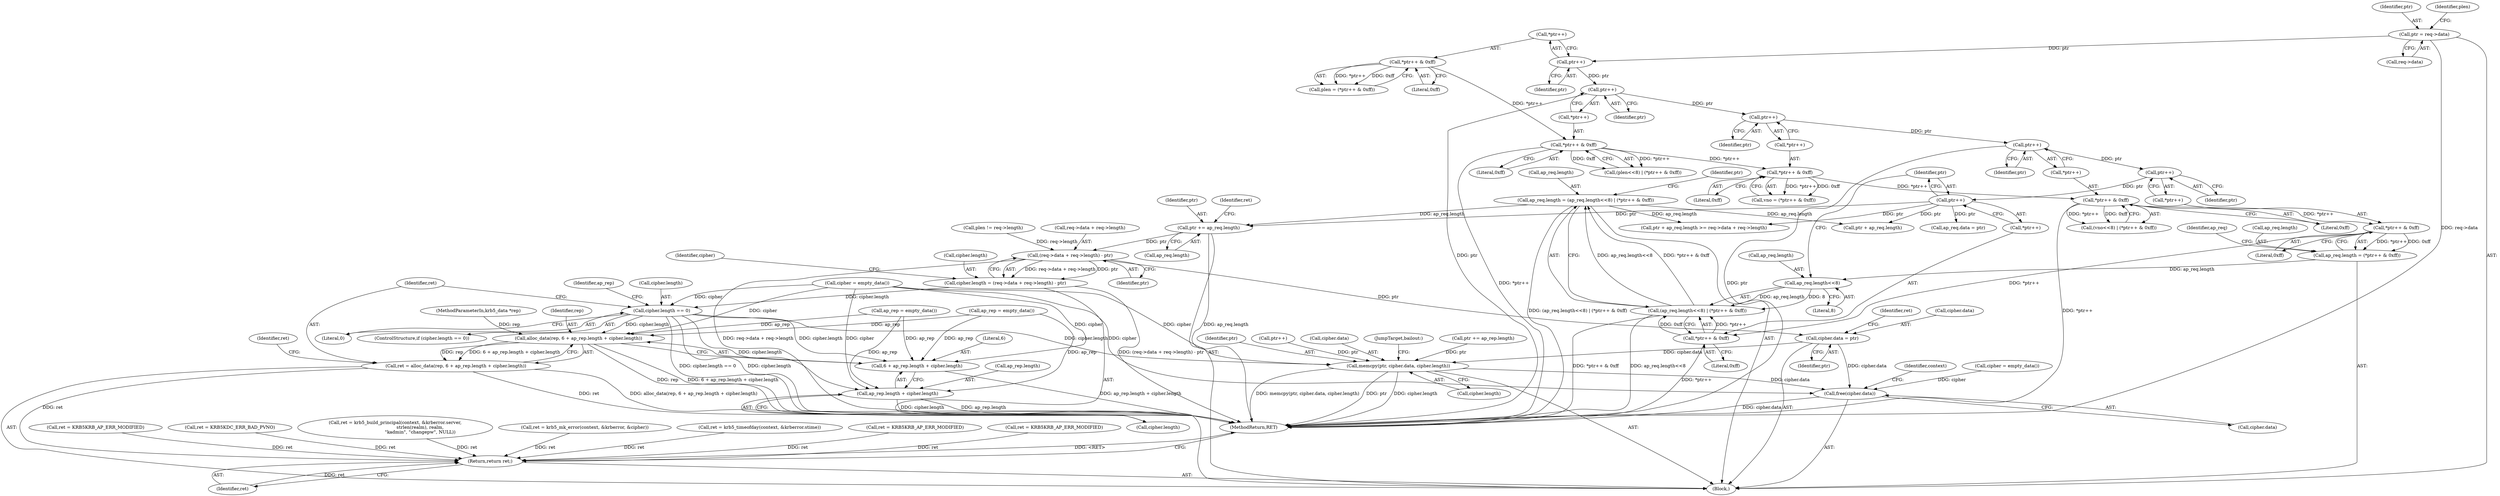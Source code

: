 digraph "0_krb5_cf1a0c411b2668c57c41e9c4efd15ba17b6b322c@pointer" {
"1000353" [label="(Call,ptr += ap_req.length)"];
"1000306" [label="(Call,ap_req.length = (ap_req.length<<8) | (*ptr++ & 0xff))"];
"1000310" [label="(Call,(ap_req.length<<8) | (*ptr++ & 0xff))"];
"1000311" [label="(Call,ap_req.length<<8)"];
"1000297" [label="(Call,ap_req.length = (*ptr++ & 0xff))"];
"1000301" [label="(Call,*ptr++ & 0xff)"];
"1000270" [label="(Call,*ptr++ & 0xff)"];
"1000259" [label="(Call,*ptr++ & 0xff)"];
"1000233" [label="(Call,*ptr++ & 0xff)"];
"1000222" [label="(Call,*ptr++ & 0xff)"];
"1000316" [label="(Call,*ptr++ & 0xff)"];
"1000318" [label="(Call,ptr++)"];
"1000303" [label="(Call,ptr++)"];
"1000272" [label="(Call,ptr++)"];
"1000261" [label="(Call,ptr++)"];
"1000235" [label="(Call,ptr++)"];
"1000224" [label="(Call,ptr++)"];
"1000215" [label="(Call,ptr = req->data)"];
"1000466" [label="(Call,(req->data + req->length) - ptr)"];
"1000462" [label="(Call,cipher.length = (req->data + req->length) - ptr)"];
"1001006" [label="(Call,cipher.length == 0)"];
"1001129" [label="(Call,alloc_data(rep, 6 + ap_rep.length + cipher.length))"];
"1001127" [label="(Call,ret = alloc_data(rep, 6 + ap_rep.length + cipher.length))"];
"1001258" [label="(Return,return ret;)"];
"1001131" [label="(Call,6 + ap_rep.length + cipher.length)"];
"1001133" [label="(Call,ap_rep.length + cipher.length)"];
"1001216" [label="(Call,memcpy(ptr, cipher.data, cipher.length))"];
"1001242" [label="(Call,free(cipher.data))"];
"1000475" [label="(Call,cipher.data = ptr)"];
"1001259" [label="(Identifier,ret)"];
"1001258" [label="(Return,return ret;)"];
"1000481" [label="(Identifier,ret)"];
"1000129" [label="(MethodParameterIn,krb5_data *rep)"];
"1000336" [label="(Call,ret = KRB5KRB_AP_ERR_MODIFIED)"];
"1000466" [label="(Call,(req->data + req->length) - ptr)"];
"1000216" [label="(Identifier,ptr)"];
"1000298" [label="(Call,ap_req.length)"];
"1000224" [label="(Call,ptr++)"];
"1000263" [label="(Literal,0xff)"];
"1000324" [label="(Identifier,ptr)"];
"1000270" [label="(Call,*ptr++ & 0xff)"];
"1000315" [label="(Literal,8)"];
"1000302" [label="(Call,*ptr++)"];
"1000284" [label="(Call,ret = KRB5KDC_ERR_BAD_PVNO)"];
"1001129" [label="(Call,alloc_data(rep, 6 + ap_rep.length + cipher.length))"];
"1000272" [label="(Call,ptr++)"];
"1000225" [label="(Identifier,ptr)"];
"1000257" [label="(Call,vno = (*ptr++ & 0xff))"];
"1000306" [label="(Call,ap_req.length = (ap_req.length<<8) | (*ptr++ & 0xff))"];
"1001010" [label="(Literal,0)"];
"1000322" [label="(Call,ptr + ap_req.length >= req->data + req->length)"];
"1001006" [label="(Call,cipher.length == 0)"];
"1000297" [label="(Call,ap_req.length = (*ptr++ & 0xff))"];
"1001247" [label="(Identifier,context)"];
"1000311" [label="(Call,ap_req.length<<8)"];
"1001137" [label="(Call,cipher.length)"];
"1000317" [label="(Call,*ptr++)"];
"1001191" [label="(Call,ptr++)"];
"1000235" [label="(Call,ptr++)"];
"1000477" [label="(Identifier,cipher)"];
"1001216" [label="(Call,memcpy(ptr, cipher.data, cipher.length))"];
"1000467" [label="(Call,req->data + req->length)"];
"1000312" [label="(Call,ap_req.length)"];
"1000226" [label="(Literal,0xff)"];
"1000301" [label="(Call,*ptr++ & 0xff)"];
"1001131" [label="(Call,6 + ap_rep.length + cipher.length)"];
"1000354" [label="(Identifier,ptr)"];
"1001221" [label="(Call,cipher.length)"];
"1001243" [label="(Call,cipher.data)"];
"1000318" [label="(Call,ptr++)"];
"1000259" [label="(Call,*ptr++ & 0xff)"];
"1000476" [label="(Call,cipher.data)"];
"1000305" [label="(Literal,0xff)"];
"1001130" [label="(Identifier,rep)"];
"1000353" [label="(Call,ptr += ap_req.length)"];
"1001218" [label="(Call,cipher.data)"];
"1000217" [label="(Call,req->data)"];
"1000274" [label="(Literal,0xff)"];
"1000130" [label="(Block,)"];
"1001082" [label="(Call,ret = krb5_build_principal(context, &krberror.server,\n                                   strlen(realm), realm,\n                                   \"kadmin\", \"changepw\", NULL))"];
"1000271" [label="(Call,*ptr++)"];
"1001224" [label="(JumpTarget,bailout:)"];
"1000310" [label="(Call,(ap_req.length<<8) | (*ptr++ & 0xff))"];
"1000463" [label="(Call,cipher.length)"];
"1000953" [label="(Call,cipher = empty_data())"];
"1000323" [label="(Call,ptr + ap_req.length)"];
"1001211" [label="(Call,ptr += ap_rep.length)"];
"1000320" [label="(Literal,0xff)"];
"1000307" [label="(Call,ap_req.length)"];
"1001141" [label="(Identifier,ret)"];
"1001111" [label="(Call,ret = krb5_mk_error(context, &krberror, &cipher))"];
"1001242" [label="(Call,free(cipher.data))"];
"1000266" [label="(Call,(vno<<8) | (*ptr++ & 0xff))"];
"1001133" [label="(Call,ap_rep.length + cipher.length)"];
"1000273" [label="(Identifier,ptr)"];
"1001127" [label="(Call,ret = alloc_data(rep, 6 + ap_rep.length + cipher.length))"];
"1000303" [label="(Call,ptr++)"];
"1000237" [label="(Literal,0xff)"];
"1000260" [label="(Call,*ptr++)"];
"1000141" [label="(Call,cipher = empty_data())"];
"1000215" [label="(Call,ptr = req->data)"];
"1001014" [label="(Identifier,ap_rep)"];
"1000308" [label="(Identifier,ap_req)"];
"1000222" [label="(Call,*ptr++ & 0xff)"];
"1000355" [label="(Call,ap_req.length)"];
"1000475" [label="(Call,cipher.data = ptr)"];
"1000474" [label="(Identifier,ptr)"];
"1001260" [label="(MethodReturn,RET)"];
"1000319" [label="(Identifier,ptr)"];
"1000348" [label="(Call,ap_req.data = ptr)"];
"1000239" [label="(Call,plen != req->length)"];
"1000137" [label="(Call,ap_rep = empty_data())"];
"1001134" [label="(Call,ap_rep.length)"];
"1000221" [label="(Identifier,plen)"];
"1000316" [label="(Call,*ptr++ & 0xff)"];
"1001021" [label="(Call,ap_rep = empty_data())"];
"1001039" [label="(Call,ret = krb5_timeofday(context, &krberror.stime))"];
"1000359" [label="(Identifier,ret)"];
"1001217" [label="(Identifier,ptr)"];
"1000245" [label="(Call,ret = KRB5KRB_AP_ERR_MODIFIED)"];
"1001007" [label="(Call,cipher.length)"];
"1001132" [label="(Literal,6)"];
"1000479" [label="(Identifier,ptr)"];
"1000462" [label="(Call,cipher.length = (req->data + req->length) - ptr)"];
"1000203" [label="(Call,ret = KRB5KRB_AP_ERR_MODIFIED)"];
"1001005" [label="(ControlStructure,if (cipher.length == 0))"];
"1000262" [label="(Identifier,ptr)"];
"1000220" [label="(Call,plen = (*ptr++ & 0xff))"];
"1000236" [label="(Identifier,ptr)"];
"1000233" [label="(Call,*ptr++ & 0xff)"];
"1001128" [label="(Identifier,ret)"];
"1000304" [label="(Identifier,ptr)"];
"1000223" [label="(Call,*ptr++)"];
"1000261" [label="(Call,ptr++)"];
"1000234" [label="(Call,*ptr++)"];
"1000229" [label="(Call,(plen<<8) | (*ptr++ & 0xff))"];
"1000353" -> "1000130"  [label="AST: "];
"1000353" -> "1000355"  [label="CFG: "];
"1000354" -> "1000353"  [label="AST: "];
"1000355" -> "1000353"  [label="AST: "];
"1000359" -> "1000353"  [label="CFG: "];
"1000353" -> "1001260"  [label="DDG: ap_req.length"];
"1000306" -> "1000353"  [label="DDG: ap_req.length"];
"1000318" -> "1000353"  [label="DDG: ptr"];
"1000353" -> "1000466"  [label="DDG: ptr"];
"1000306" -> "1000130"  [label="AST: "];
"1000306" -> "1000310"  [label="CFG: "];
"1000307" -> "1000306"  [label="AST: "];
"1000310" -> "1000306"  [label="AST: "];
"1000324" -> "1000306"  [label="CFG: "];
"1000306" -> "1001260"  [label="DDG: (ap_req.length<<8) | (*ptr++ & 0xff)"];
"1000310" -> "1000306"  [label="DDG: ap_req.length<<8"];
"1000310" -> "1000306"  [label="DDG: *ptr++ & 0xff"];
"1000306" -> "1000322"  [label="DDG: ap_req.length"];
"1000306" -> "1000323"  [label="DDG: ap_req.length"];
"1000310" -> "1000316"  [label="CFG: "];
"1000311" -> "1000310"  [label="AST: "];
"1000316" -> "1000310"  [label="AST: "];
"1000310" -> "1001260"  [label="DDG: *ptr++ & 0xff"];
"1000310" -> "1001260"  [label="DDG: ap_req.length<<8"];
"1000311" -> "1000310"  [label="DDG: ap_req.length"];
"1000311" -> "1000310"  [label="DDG: 8"];
"1000316" -> "1000310"  [label="DDG: *ptr++"];
"1000316" -> "1000310"  [label="DDG: 0xff"];
"1000311" -> "1000315"  [label="CFG: "];
"1000312" -> "1000311"  [label="AST: "];
"1000315" -> "1000311"  [label="AST: "];
"1000319" -> "1000311"  [label="CFG: "];
"1000297" -> "1000311"  [label="DDG: ap_req.length"];
"1000297" -> "1000130"  [label="AST: "];
"1000297" -> "1000301"  [label="CFG: "];
"1000298" -> "1000297"  [label="AST: "];
"1000301" -> "1000297"  [label="AST: "];
"1000308" -> "1000297"  [label="CFG: "];
"1000301" -> "1000297"  [label="DDG: *ptr++"];
"1000301" -> "1000297"  [label="DDG: 0xff"];
"1000301" -> "1000305"  [label="CFG: "];
"1000302" -> "1000301"  [label="AST: "];
"1000305" -> "1000301"  [label="AST: "];
"1000270" -> "1000301"  [label="DDG: *ptr++"];
"1000301" -> "1000316"  [label="DDG: *ptr++"];
"1000270" -> "1000266"  [label="AST: "];
"1000270" -> "1000274"  [label="CFG: "];
"1000271" -> "1000270"  [label="AST: "];
"1000274" -> "1000270"  [label="AST: "];
"1000266" -> "1000270"  [label="CFG: "];
"1000270" -> "1001260"  [label="DDG: *ptr++"];
"1000270" -> "1000266"  [label="DDG: *ptr++"];
"1000270" -> "1000266"  [label="DDG: 0xff"];
"1000259" -> "1000270"  [label="DDG: *ptr++"];
"1000259" -> "1000257"  [label="AST: "];
"1000259" -> "1000263"  [label="CFG: "];
"1000260" -> "1000259"  [label="AST: "];
"1000263" -> "1000259"  [label="AST: "];
"1000257" -> "1000259"  [label="CFG: "];
"1000259" -> "1000257"  [label="DDG: *ptr++"];
"1000259" -> "1000257"  [label="DDG: 0xff"];
"1000233" -> "1000259"  [label="DDG: *ptr++"];
"1000233" -> "1000229"  [label="AST: "];
"1000233" -> "1000237"  [label="CFG: "];
"1000234" -> "1000233"  [label="AST: "];
"1000237" -> "1000233"  [label="AST: "];
"1000229" -> "1000233"  [label="CFG: "];
"1000233" -> "1001260"  [label="DDG: *ptr++"];
"1000233" -> "1000229"  [label="DDG: *ptr++"];
"1000233" -> "1000229"  [label="DDG: 0xff"];
"1000222" -> "1000233"  [label="DDG: *ptr++"];
"1000222" -> "1000220"  [label="AST: "];
"1000222" -> "1000226"  [label="CFG: "];
"1000223" -> "1000222"  [label="AST: "];
"1000226" -> "1000222"  [label="AST: "];
"1000220" -> "1000222"  [label="CFG: "];
"1000222" -> "1000220"  [label="DDG: *ptr++"];
"1000222" -> "1000220"  [label="DDG: 0xff"];
"1000316" -> "1000320"  [label="CFG: "];
"1000317" -> "1000316"  [label="AST: "];
"1000320" -> "1000316"  [label="AST: "];
"1000316" -> "1001260"  [label="DDG: *ptr++"];
"1000318" -> "1000317"  [label="AST: "];
"1000318" -> "1000319"  [label="CFG: "];
"1000319" -> "1000318"  [label="AST: "];
"1000317" -> "1000318"  [label="CFG: "];
"1000303" -> "1000318"  [label="DDG: ptr"];
"1000318" -> "1000322"  [label="DDG: ptr"];
"1000318" -> "1000323"  [label="DDG: ptr"];
"1000318" -> "1000348"  [label="DDG: ptr"];
"1000303" -> "1000302"  [label="AST: "];
"1000303" -> "1000304"  [label="CFG: "];
"1000304" -> "1000303"  [label="AST: "];
"1000302" -> "1000303"  [label="CFG: "];
"1000272" -> "1000303"  [label="DDG: ptr"];
"1000272" -> "1000271"  [label="AST: "];
"1000272" -> "1000273"  [label="CFG: "];
"1000273" -> "1000272"  [label="AST: "];
"1000271" -> "1000272"  [label="CFG: "];
"1000272" -> "1001260"  [label="DDG: ptr"];
"1000261" -> "1000272"  [label="DDG: ptr"];
"1000261" -> "1000260"  [label="AST: "];
"1000261" -> "1000262"  [label="CFG: "];
"1000262" -> "1000261"  [label="AST: "];
"1000260" -> "1000261"  [label="CFG: "];
"1000235" -> "1000261"  [label="DDG: ptr"];
"1000235" -> "1000234"  [label="AST: "];
"1000235" -> "1000236"  [label="CFG: "];
"1000236" -> "1000235"  [label="AST: "];
"1000234" -> "1000235"  [label="CFG: "];
"1000235" -> "1001260"  [label="DDG: ptr"];
"1000224" -> "1000235"  [label="DDG: ptr"];
"1000224" -> "1000223"  [label="AST: "];
"1000224" -> "1000225"  [label="CFG: "];
"1000225" -> "1000224"  [label="AST: "];
"1000223" -> "1000224"  [label="CFG: "];
"1000215" -> "1000224"  [label="DDG: ptr"];
"1000215" -> "1000130"  [label="AST: "];
"1000215" -> "1000217"  [label="CFG: "];
"1000216" -> "1000215"  [label="AST: "];
"1000217" -> "1000215"  [label="AST: "];
"1000221" -> "1000215"  [label="CFG: "];
"1000215" -> "1001260"  [label="DDG: req->data"];
"1000466" -> "1000462"  [label="AST: "];
"1000466" -> "1000474"  [label="CFG: "];
"1000467" -> "1000466"  [label="AST: "];
"1000474" -> "1000466"  [label="AST: "];
"1000462" -> "1000466"  [label="CFG: "];
"1000466" -> "1001260"  [label="DDG: req->data + req->length"];
"1000466" -> "1000462"  [label="DDG: req->data + req->length"];
"1000466" -> "1000462"  [label="DDG: ptr"];
"1000239" -> "1000466"  [label="DDG: req->length"];
"1000466" -> "1000475"  [label="DDG: ptr"];
"1000462" -> "1000130"  [label="AST: "];
"1000463" -> "1000462"  [label="AST: "];
"1000477" -> "1000462"  [label="CFG: "];
"1000462" -> "1001260"  [label="DDG: (req->data + req->length) - ptr"];
"1000462" -> "1001006"  [label="DDG: cipher.length"];
"1001006" -> "1001005"  [label="AST: "];
"1001006" -> "1001010"  [label="CFG: "];
"1001007" -> "1001006"  [label="AST: "];
"1001010" -> "1001006"  [label="AST: "];
"1001014" -> "1001006"  [label="CFG: "];
"1001128" -> "1001006"  [label="CFG: "];
"1001006" -> "1001260"  [label="DDG: cipher.length"];
"1001006" -> "1001260"  [label="DDG: cipher.length == 0"];
"1000953" -> "1001006"  [label="DDG: cipher"];
"1001006" -> "1001129"  [label="DDG: cipher.length"];
"1001006" -> "1001131"  [label="DDG: cipher.length"];
"1001006" -> "1001133"  [label="DDG: cipher.length"];
"1001006" -> "1001216"  [label="DDG: cipher.length"];
"1001129" -> "1001127"  [label="AST: "];
"1001129" -> "1001131"  [label="CFG: "];
"1001130" -> "1001129"  [label="AST: "];
"1001131" -> "1001129"  [label="AST: "];
"1001127" -> "1001129"  [label="CFG: "];
"1001129" -> "1001260"  [label="DDG: rep"];
"1001129" -> "1001260"  [label="DDG: 6 + ap_rep.length + cipher.length"];
"1001129" -> "1001127"  [label="DDG: rep"];
"1001129" -> "1001127"  [label="DDG: 6 + ap_rep.length + cipher.length"];
"1000129" -> "1001129"  [label="DDG: rep"];
"1000137" -> "1001129"  [label="DDG: ap_rep"];
"1001021" -> "1001129"  [label="DDG: ap_rep"];
"1000953" -> "1001129"  [label="DDG: cipher"];
"1001127" -> "1000130"  [label="AST: "];
"1001128" -> "1001127"  [label="AST: "];
"1001141" -> "1001127"  [label="CFG: "];
"1001127" -> "1001260"  [label="DDG: alloc_data(rep, 6 + ap_rep.length + cipher.length)"];
"1001127" -> "1001260"  [label="DDG: ret"];
"1001127" -> "1001258"  [label="DDG: ret"];
"1001258" -> "1000130"  [label="AST: "];
"1001258" -> "1001259"  [label="CFG: "];
"1001259" -> "1001258"  [label="AST: "];
"1001260" -> "1001258"  [label="CFG: "];
"1001258" -> "1001260"  [label="DDG: <RET>"];
"1001259" -> "1001258"  [label="DDG: ret"];
"1000245" -> "1001258"  [label="DDG: ret"];
"1000336" -> "1001258"  [label="DDG: ret"];
"1001082" -> "1001258"  [label="DDG: ret"];
"1000284" -> "1001258"  [label="DDG: ret"];
"1001039" -> "1001258"  [label="DDG: ret"];
"1001111" -> "1001258"  [label="DDG: ret"];
"1000203" -> "1001258"  [label="DDG: ret"];
"1001131" -> "1001133"  [label="CFG: "];
"1001132" -> "1001131"  [label="AST: "];
"1001133" -> "1001131"  [label="AST: "];
"1001131" -> "1001260"  [label="DDG: ap_rep.length + cipher.length"];
"1000137" -> "1001131"  [label="DDG: ap_rep"];
"1001021" -> "1001131"  [label="DDG: ap_rep"];
"1000953" -> "1001131"  [label="DDG: cipher"];
"1001133" -> "1001137"  [label="CFG: "];
"1001134" -> "1001133"  [label="AST: "];
"1001137" -> "1001133"  [label="AST: "];
"1001133" -> "1001260"  [label="DDG: ap_rep.length"];
"1001133" -> "1001260"  [label="DDG: cipher.length"];
"1000137" -> "1001133"  [label="DDG: ap_rep"];
"1001021" -> "1001133"  [label="DDG: ap_rep"];
"1000953" -> "1001133"  [label="DDG: cipher"];
"1001216" -> "1000130"  [label="AST: "];
"1001216" -> "1001221"  [label="CFG: "];
"1001217" -> "1001216"  [label="AST: "];
"1001218" -> "1001216"  [label="AST: "];
"1001221" -> "1001216"  [label="AST: "];
"1001224" -> "1001216"  [label="CFG: "];
"1001216" -> "1001260"  [label="DDG: cipher.length"];
"1001216" -> "1001260"  [label="DDG: memcpy(ptr, cipher.data, cipher.length)"];
"1001216" -> "1001260"  [label="DDG: ptr"];
"1001191" -> "1001216"  [label="DDG: ptr"];
"1001211" -> "1001216"  [label="DDG: ptr"];
"1000475" -> "1001216"  [label="DDG: cipher.data"];
"1000953" -> "1001216"  [label="DDG: cipher"];
"1001216" -> "1001242"  [label="DDG: cipher.data"];
"1001242" -> "1000130"  [label="AST: "];
"1001242" -> "1001243"  [label="CFG: "];
"1001243" -> "1001242"  [label="AST: "];
"1001247" -> "1001242"  [label="CFG: "];
"1001242" -> "1001260"  [label="DDG: cipher.data"];
"1000141" -> "1001242"  [label="DDG: cipher"];
"1000475" -> "1001242"  [label="DDG: cipher.data"];
"1000953" -> "1001242"  [label="DDG: cipher"];
"1000475" -> "1000130"  [label="AST: "];
"1000475" -> "1000479"  [label="CFG: "];
"1000476" -> "1000475"  [label="AST: "];
"1000479" -> "1000475"  [label="AST: "];
"1000481" -> "1000475"  [label="CFG: "];
}
